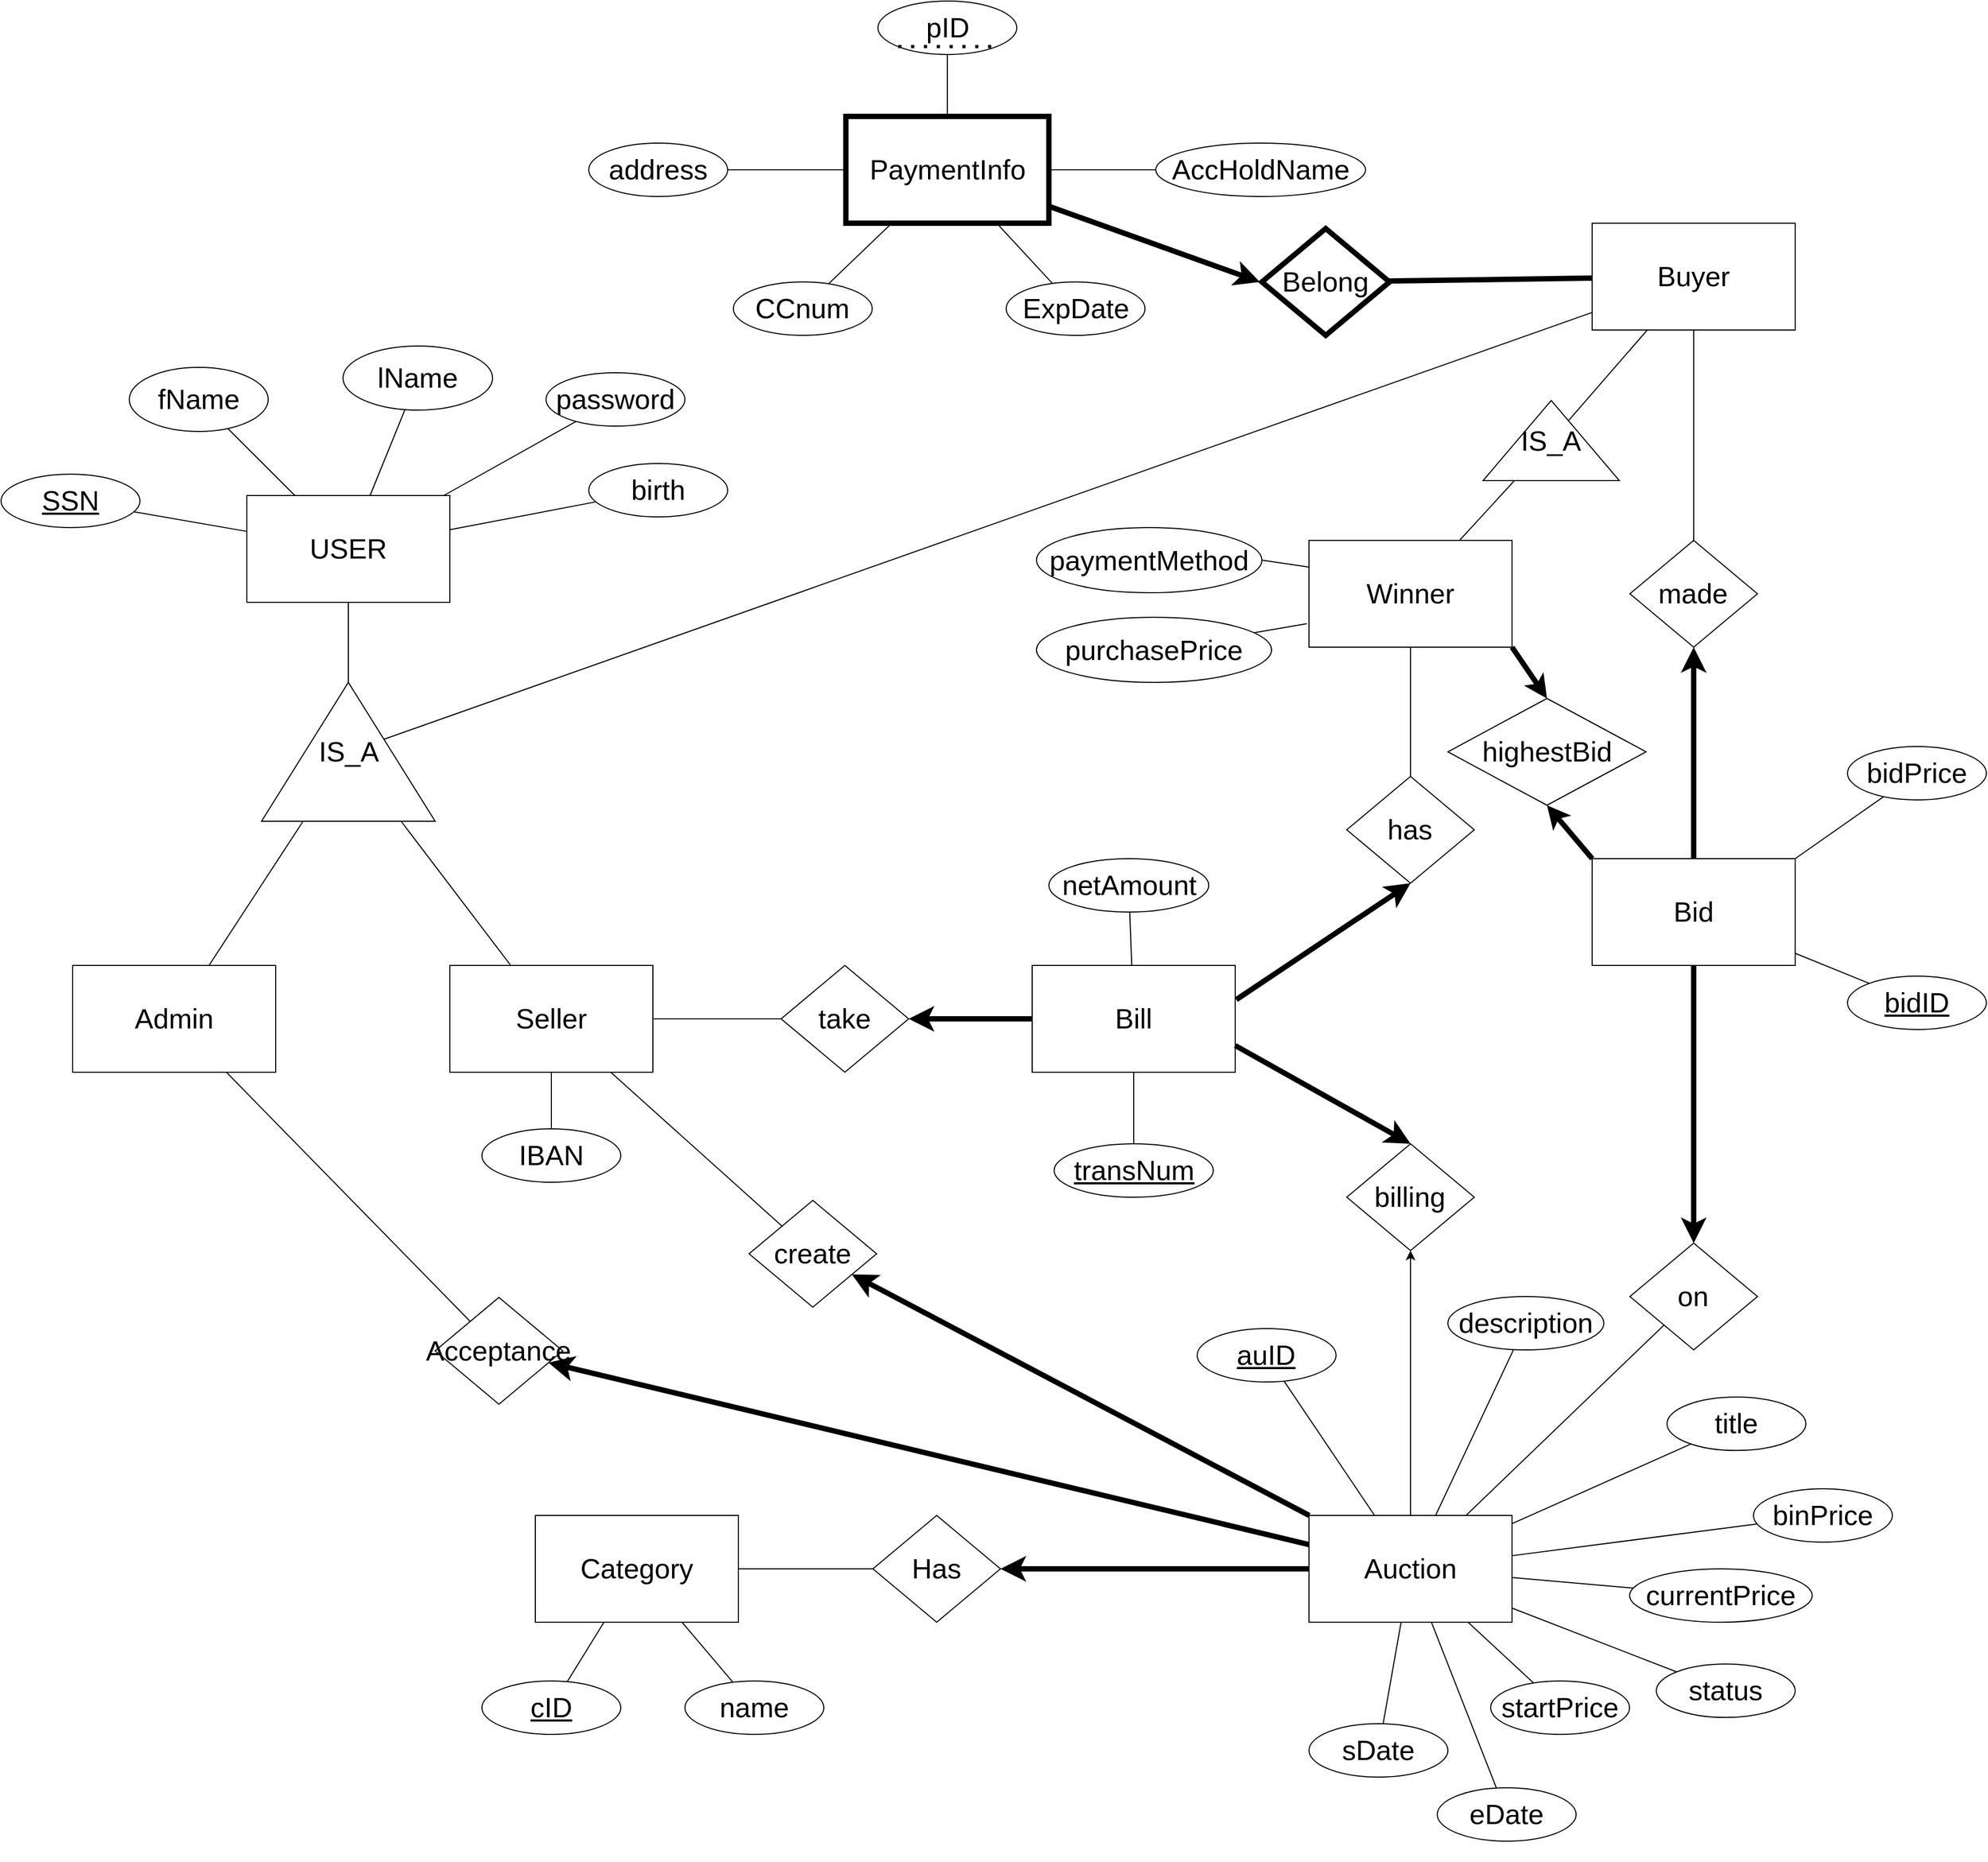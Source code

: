 <mxfile version="20.5.2" type="device"><diagram name="Page-1" id="zYkMmqqUnee45Y77GJa5"><mxGraphModel dx="2723" dy="2410" grid="1" gridSize="11" guides="1" tooltips="1" connect="1" arrows="1" fold="1" page="1" pageScale="1" pageWidth="850" pageHeight="1100" math="0" shadow="0" extFonts="Permanent Marker^https://fonts.googleapis.com/css?family=Permanent+Marker"><root><mxCell id="0"/><mxCell id="1" parent="0"/><mxCell id="zJLrb6tAUWnIuLJOkTnu-12" value="" style="endArrow=none;html=1;rounded=0;fontFamily=Helvetica;fontSize=26;fontColor=none;entryX=0.5;entryY=0;entryDx=0;entryDy=0;exitX=0.5;exitY=0;exitDx=0;exitDy=0;" parent="1" source="zJLrb6tAUWnIuLJOkTnu-10" target="xNiUbjphWlkKl5qalTkq-24" edge="1"><mxGeometry width="50" height="50" relative="1" as="geometry"><mxPoint x="990" y="-308" as="sourcePoint"/><mxPoint x="1211.62" y="-194" as="targetPoint"/></mxGeometry></mxCell><mxCell id="az3btqmrhe8JqJ0j_MQM-1" value="&lt;font style=&quot;font-size: 26px;&quot;&gt;USER&lt;/font&gt;" style="whiteSpace=wrap;html=1;align=center;" parent="1" vertex="1"><mxGeometry x="350" y="100" width="190" height="100" as="geometry"/></mxCell><mxCell id="az3btqmrhe8JqJ0j_MQM-3" value="IS_A" style="triangle;whiteSpace=wrap;html=1;fontFamily=Helvetica;fontSize=26;fontColor=none;strokeColor=default;fillColor=default;rotation=0;rounded=0;sketch=0;shadow=0;noLabel=0;labelPadding=9;direction=north;portConstraint=east;overflow=visible;portConstraintRotation=0;snapToPoint=0;dropTarget=0;recursiveResize=1;metaEdit=0;backgroundOutline=1;fixDash=0;" parent="1" vertex="1"><mxGeometry x="363.75" y="275" width="162.5" height="130" as="geometry"/></mxCell><mxCell id="xNiUbjphWlkKl5qalTkq-1" value="SSN" style="ellipse;whiteSpace=wrap;html=1;align=center;fontStyle=4;fontFamily=Helvetica;fontSize=26;fontColor=none;strokeColor=default;fillColor=default;" parent="1" vertex="1"><mxGeometry x="120" y="80" width="130" height="50" as="geometry"/></mxCell><mxCell id="xNiUbjphWlkKl5qalTkq-2" value="password" style="ellipse;whiteSpace=wrap;html=1;align=center;fontFamily=Helvetica;fontSize=26;fontColor=none;strokeColor=default;fillColor=default;" parent="1" vertex="1"><mxGeometry x="630" y="-15" width="130" height="50" as="geometry"/></mxCell><mxCell id="xNiUbjphWlkKl5qalTkq-3" value="lName" style="ellipse;whiteSpace=wrap;html=1;align=center;fontFamily=Helvetica;fontSize=26;fontColor=none;strokeColor=default;fillColor=default;" parent="1" vertex="1"><mxGeometry x="440" y="-40" width="140" height="60" as="geometry"/></mxCell><mxCell id="xNiUbjphWlkKl5qalTkq-4" value="fName" style="ellipse;whiteSpace=wrap;html=1;align=center;fontFamily=Helvetica;fontSize=26;fontColor=none;strokeColor=default;fillColor=default;" parent="1" vertex="1"><mxGeometry x="240" y="-20" width="130" height="60" as="geometry"/></mxCell><mxCell id="xNiUbjphWlkKl5qalTkq-5" value="" style="endArrow=none;html=1;rounded=0;fontFamily=Helvetica;fontSize=26;fontColor=none;" parent="1" source="az3btqmrhe8JqJ0j_MQM-1" target="xNiUbjphWlkKl5qalTkq-3" edge="1"><mxGeometry width="50" height="50" relative="1" as="geometry"><mxPoint x="340" y="260" as="sourcePoint"/><mxPoint x="390" y="210" as="targetPoint"/></mxGeometry></mxCell><mxCell id="xNiUbjphWlkKl5qalTkq-7" value="" style="endArrow=none;html=1;rounded=0;fontFamily=Helvetica;fontSize=26;fontColor=none;" parent="1" source="az3btqmrhe8JqJ0j_MQM-1" target="xNiUbjphWlkKl5qalTkq-4" edge="1"><mxGeometry width="50" height="50" relative="1" as="geometry"><mxPoint x="340" y="260" as="sourcePoint"/><mxPoint x="390" y="210" as="targetPoint"/></mxGeometry></mxCell><mxCell id="xNiUbjphWlkKl5qalTkq-8" value="" style="endArrow=none;html=1;rounded=0;fontFamily=Helvetica;fontSize=26;fontColor=none;" parent="1" source="xNiUbjphWlkKl5qalTkq-1" target="az3btqmrhe8JqJ0j_MQM-1" edge="1"><mxGeometry width="50" height="50" relative="1" as="geometry"><mxPoint x="340" y="260" as="sourcePoint"/><mxPoint x="390" y="210" as="targetPoint"/></mxGeometry></mxCell><mxCell id="xNiUbjphWlkKl5qalTkq-9" value="" style="endArrow=none;html=1;rounded=0;fontFamily=Helvetica;fontSize=26;fontColor=none;" parent="1" source="xNiUbjphWlkKl5qalTkq-2" target="az3btqmrhe8JqJ0j_MQM-1" edge="1"><mxGeometry width="50" height="50" relative="1" as="geometry"><mxPoint x="286.168" y="93.81" as="sourcePoint"/><mxPoint x="360" y="122.927" as="targetPoint"/></mxGeometry></mxCell><mxCell id="xNiUbjphWlkKl5qalTkq-11" value="birth" style="ellipse;whiteSpace=wrap;html=1;align=center;fontFamily=Helvetica;fontSize=26;fontColor=none;strokeColor=default;fillColor=default;" parent="1" vertex="1"><mxGeometry x="670" y="70" width="130" height="50" as="geometry"/></mxCell><mxCell id="xNiUbjphWlkKl5qalTkq-12" value="" style="endArrow=none;html=1;rounded=0;fontFamily=Helvetica;fontSize=26;fontColor=none;" parent="1" source="xNiUbjphWlkKl5qalTkq-11" target="az3btqmrhe8JqJ0j_MQM-1" edge="1"><mxGeometry width="50" height="50" relative="1" as="geometry"><mxPoint x="642.647" y="73.964" as="sourcePoint"/><mxPoint x="550" y="116.63" as="targetPoint"/></mxGeometry></mxCell><mxCell id="xNiUbjphWlkKl5qalTkq-13" value="" style="endArrow=none;html=1;rounded=0;fontFamily=Helvetica;fontSize=26;fontColor=none;" parent="1" source="az3btqmrhe8JqJ0j_MQM-3" target="az3btqmrhe8JqJ0j_MQM-1" edge="1"><mxGeometry width="50" height="50" relative="1" as="geometry"><mxPoint x="254.41" y="125.143" as="sourcePoint"/><mxPoint x="360" y="143.558" as="targetPoint"/></mxGeometry></mxCell><mxCell id="xNiUbjphWlkKl5qalTkq-15" value="&lt;font style=&quot;font-size: 26px;&quot;&gt;Admin&lt;/font&gt;" style="whiteSpace=wrap;html=1;align=center;" parent="1" vertex="1"><mxGeometry x="187" y="540" width="190" height="100" as="geometry"/></mxCell><mxCell id="xNiUbjphWlkKl5qalTkq-16" value="&lt;font style=&quot;font-size: 26px;&quot;&gt;Buyer&lt;/font&gt;" style="whiteSpace=wrap;html=1;align=center;" parent="1" vertex="1"><mxGeometry x="1609.07" y="-155" width="190" height="100" as="geometry"/></mxCell><mxCell id="xNiUbjphWlkKl5qalTkq-17" value="&lt;font style=&quot;font-size: 26px;&quot;&gt;Seller&lt;/font&gt;" style="whiteSpace=wrap;html=1;align=center;" parent="1" vertex="1"><mxGeometry x="540" y="540" width="190" height="100" as="geometry"/></mxCell><mxCell id="xNiUbjphWlkKl5qalTkq-18" value="" style="endArrow=none;html=1;rounded=0;fontFamily=Helvetica;fontSize=26;fontColor=none;" parent="1" source="xNiUbjphWlkKl5qalTkq-15" target="az3btqmrhe8JqJ0j_MQM-3" edge="1"><mxGeometry width="50" height="50" relative="1" as="geometry"><mxPoint x="210" y="380" as="sourcePoint"/><mxPoint x="210" y="280" as="targetPoint"/></mxGeometry></mxCell><mxCell id="xNiUbjphWlkKl5qalTkq-20" value="" style="endArrow=none;html=1;rounded=0;fontFamily=Helvetica;fontSize=26;fontColor=none;" parent="1" source="xNiUbjphWlkKl5qalTkq-17" target="az3btqmrhe8JqJ0j_MQM-3" edge="1"><mxGeometry width="50" height="50" relative="1" as="geometry"><mxPoint x="455" y="490" as="sourcePoint"/><mxPoint x="455" y="420" as="targetPoint"/></mxGeometry></mxCell><mxCell id="xNiUbjphWlkKl5qalTkq-21" value="IBAN" style="ellipse;whiteSpace=wrap;html=1;align=center;fontFamily=Helvetica;fontSize=26;fontColor=none;strokeColor=default;fillColor=default;" parent="1" vertex="1"><mxGeometry x="570" y="693" width="130" height="50" as="geometry"/></mxCell><mxCell id="xNiUbjphWlkKl5qalTkq-22" value="" style="endArrow=none;html=1;rounded=0;fontFamily=Helvetica;fontSize=26;fontColor=none;" parent="1" source="xNiUbjphWlkKl5qalTkq-21" target="xNiUbjphWlkKl5qalTkq-17" edge="1"><mxGeometry width="50" height="50" relative="1" as="geometry"><mxPoint x="645.119" y="174.724" as="sourcePoint"/><mxPoint x="470" y="204.167" as="targetPoint"/></mxGeometry></mxCell><mxCell id="xNiUbjphWlkKl5qalTkq-24" value="&lt;span style=&quot;font-size: 26px;&quot;&gt;PaymentInfo&lt;/span&gt;" style="whiteSpace=wrap;html=1;align=center;strokeWidth=5;" parent="1" vertex="1"><mxGeometry x="910.62" y="-255" width="190" height="100" as="geometry"/></mxCell><mxCell id="xNiUbjphWlkKl5qalTkq-25" value="" style="endArrow=classic;html=1;rounded=0;fontFamily=Helvetica;fontSize=26;fontColor=none;endSize=8;startSize=12;strokeWidth=5;" parent="1" source="xNiUbjphWlkKl5qalTkq-24" edge="1"><mxGeometry width="50" height="50" relative="1" as="geometry"><mxPoint x="220.62" y="370" as="sourcePoint"/><mxPoint x="1298" y="-100" as="targetPoint"/></mxGeometry></mxCell><mxCell id="mWmhkcKuXG6pJl9jTaer-1" value="Belong" style="rhombus;whiteSpace=wrap;html=1;fontFamily=Helvetica;fontSize=26;fontColor=none;strokeColor=default;fillColor=default;strokeWidth=5;" parent="1" vertex="1"><mxGeometry x="1300" y="-150" width="119.38" height="100" as="geometry"/></mxCell><mxCell id="mWmhkcKuXG6pJl9jTaer-5" value="" style="endArrow=none;html=1;rounded=0;fontFamily=Helvetica;fontSize=26;fontColor=none;strokeWidth=5;" parent="1" source="xNiUbjphWlkKl5qalTkq-16" target="mWmhkcKuXG6pJl9jTaer-1" edge="1"><mxGeometry width="50" height="50" relative="1" as="geometry"><mxPoint x="652.027" y="490" as="sourcePoint"/><mxPoint x="526.053" y="403.684" as="targetPoint"/></mxGeometry></mxCell><mxCell id="5h4mimRYN5WXDZI8Beh3-1" value="ExpDate" style="ellipse;whiteSpace=wrap;html=1;align=center;fontFamily=Helvetica;fontSize=26;fontColor=none;strokeColor=default;fillColor=default;" parent="1" vertex="1"><mxGeometry x="1060.62" y="-100" width="130" height="50" as="geometry"/></mxCell><mxCell id="5h4mimRYN5WXDZI8Beh3-2" value="AccHoldName" style="ellipse;whiteSpace=wrap;html=1;align=center;fontFamily=Helvetica;fontSize=26;fontColor=none;strokeColor=default;fillColor=default;" parent="1" vertex="1"><mxGeometry x="1200.62" y="-230" width="196.38" height="50" as="geometry"/></mxCell><mxCell id="5h4mimRYN5WXDZI8Beh3-3" value="CCnum" style="ellipse;whiteSpace=wrap;html=1;align=center;fontFamily=Helvetica;fontSize=26;fontColor=none;strokeColor=default;fillColor=default;" parent="1" vertex="1"><mxGeometry x="805.31" y="-100" width="130" height="50" as="geometry"/></mxCell><mxCell id="5h4mimRYN5WXDZI8Beh3-4" value="address" style="ellipse;whiteSpace=wrap;html=1;align=center;fontFamily=Helvetica;fontSize=26;fontColor=none;strokeColor=default;fillColor=default;" parent="1" vertex="1"><mxGeometry x="670" y="-230" width="130" height="50" as="geometry"/></mxCell><mxCell id="5h4mimRYN5WXDZI8Beh3-5" value="" style="endArrow=none;html=1;rounded=0;fontFamily=Helvetica;fontSize=26;fontColor=none;" parent="1" source="xNiUbjphWlkKl5qalTkq-24" target="5h4mimRYN5WXDZI8Beh3-3" edge="1"><mxGeometry width="50" height="50" relative="1" as="geometry"><mxPoint x="1132.647" y="-680" as="sourcePoint"/><mxPoint x="1006.673" y="-766.316" as="targetPoint"/></mxGeometry></mxCell><mxCell id="5h4mimRYN5WXDZI8Beh3-6" value="" style="endArrow=none;html=1;rounded=0;fontFamily=Helvetica;fontSize=26;fontColor=none;" parent="1" source="xNiUbjphWlkKl5qalTkq-24" target="5h4mimRYN5WXDZI8Beh3-4" edge="1"><mxGeometry width="50" height="50" relative="1" as="geometry"><mxPoint x="896.698" y="-437.397" as="sourcePoint"/><mxPoint x="832.239" y="-466.208" as="targetPoint"/></mxGeometry></mxCell><mxCell id="5h4mimRYN5WXDZI8Beh3-7" value="" style="endArrow=none;html=1;rounded=0;fontFamily=Helvetica;fontSize=26;fontColor=none;" parent="1" source="xNiUbjphWlkKl5qalTkq-24" target="5h4mimRYN5WXDZI8Beh3-1" edge="1"><mxGeometry width="50" height="50" relative="1" as="geometry"><mxPoint x="889.844" y="-408.345" as="sourcePoint"/><mxPoint x="850.581" y="-398.348" as="targetPoint"/></mxGeometry></mxCell><mxCell id="5h4mimRYN5WXDZI8Beh3-8" value="" style="endArrow=none;html=1;rounded=0;fontFamily=Helvetica;fontSize=26;fontColor=none;" parent="1" source="xNiUbjphWlkKl5qalTkq-24" target="5h4mimRYN5WXDZI8Beh3-2" edge="1"><mxGeometry width="50" height="50" relative="1" as="geometry"><mxPoint x="972.584" y="-439.037" as="sourcePoint"/><mxPoint x="1042.578" y="-475.085" as="targetPoint"/></mxGeometry></mxCell><mxCell id="5h4mimRYN5WXDZI8Beh3-9" value="&lt;span style=&quot;font-size: 26px;&quot;&gt;Auction&lt;/span&gt;" style="whiteSpace=wrap;html=1;align=center;strokeWidth=1;" parent="1" vertex="1"><mxGeometry x="1344.06" y="1055" width="190" height="100" as="geometry"/></mxCell><mxCell id="5h4mimRYN5WXDZI8Beh3-12" value="create" style="rhombus;whiteSpace=wrap;html=1;fontFamily=Helvetica;fontSize=26;fontColor=none;strokeColor=default;fillColor=default;strokeWidth=1;" parent="1" vertex="1"><mxGeometry x="820" y="760" width="119.38" height="100" as="geometry"/></mxCell><mxCell id="5h4mimRYN5WXDZI8Beh3-13" value="" style="endArrow=none;html=1;rounded=0;fontFamily=Helvetica;fontSize=26;fontColor=none;" parent="1" source="xNiUbjphWlkKl5qalTkq-17" target="5h4mimRYN5WXDZI8Beh3-12" edge="1"><mxGeometry width="50" height="50" relative="1" as="geometry"><mxPoint x="654" y="700" as="sourcePoint"/><mxPoint x="654" y="810" as="targetPoint"/></mxGeometry></mxCell><mxCell id="5h4mimRYN5WXDZI8Beh3-14" value="" style="endArrow=classic;html=1;rounded=0;fontFamily=Helvetica;fontSize=26;fontColor=none;endSize=8;startSize=12;strokeWidth=5;" parent="1" source="5h4mimRYN5WXDZI8Beh3-9" target="5h4mimRYN5WXDZI8Beh3-12" edge="1"><mxGeometry width="50" height="50" relative="1" as="geometry"><mxPoint x="624.38" y="1120" as="sourcePoint"/><mxPoint x="1098.463" y="905.379" as="targetPoint"/></mxGeometry></mxCell><mxCell id="5h4mimRYN5WXDZI8Beh3-16" value="Acceptance" style="rhombus;whiteSpace=wrap;html=1;fontFamily=Helvetica;fontSize=26;fontColor=none;strokeColor=#000000;fillColor=default;strokeWidth=1;" parent="1" vertex="1"><mxGeometry x="526.25" y="850.83" width="119.38" height="100" as="geometry"/></mxCell><mxCell id="5h4mimRYN5WXDZI8Beh3-20" value="sDate" style="ellipse;whiteSpace=wrap;html=1;align=center;fontFamily=Helvetica;fontSize=26;fontColor=none;strokeColor=default;fillColor=default;" parent="1" vertex="1"><mxGeometry x="1344.06" y="1250" width="130" height="50" as="geometry"/></mxCell><mxCell id="5h4mimRYN5WXDZI8Beh3-21" value="eDate" style="ellipse;whiteSpace=wrap;html=1;align=center;fontFamily=Helvetica;fontSize=26;fontColor=none;strokeColor=default;fillColor=default;" parent="1" vertex="1"><mxGeometry x="1464.06" y="1310" width="130" height="50" as="geometry"/></mxCell><mxCell id="5h4mimRYN5WXDZI8Beh3-22" value="title" style="ellipse;whiteSpace=wrap;html=1;align=center;fontFamily=Helvetica;fontSize=26;fontColor=none;strokeColor=default;fillColor=default;" parent="1" vertex="1"><mxGeometry x="1679.07" y="944.17" width="130" height="50" as="geometry"/></mxCell><mxCell id="5h4mimRYN5WXDZI8Beh3-23" value="description" style="ellipse;whiteSpace=wrap;html=1;align=center;fontFamily=Helvetica;fontSize=26;fontColor=none;strokeColor=default;fillColor=default;" parent="1" vertex="1"><mxGeometry x="1474" y="850" width="146" height="50" as="geometry"/></mxCell><mxCell id="5h4mimRYN5WXDZI8Beh3-24" value="status" style="ellipse;whiteSpace=wrap;html=1;align=center;fontFamily=Helvetica;fontSize=26;fontColor=none;strokeColor=default;fillColor=default;" parent="1" vertex="1"><mxGeometry x="1669.07" y="1194.17" width="130" height="50" as="geometry"/></mxCell><mxCell id="5h4mimRYN5WXDZI8Beh3-26" value="currentPrice" style="ellipse;whiteSpace=wrap;html=1;align=center;fontFamily=Helvetica;fontSize=26;fontColor=none;strokeColor=default;fillColor=default;" parent="1" vertex="1"><mxGeometry x="1644.06" y="1105" width="170.94" height="50" as="geometry"/></mxCell><mxCell id="5h4mimRYN5WXDZI8Beh3-27" value="startPrice" style="ellipse;whiteSpace=wrap;html=1;align=center;fontFamily=Helvetica;fontSize=26;fontColor=none;strokeColor=default;fillColor=default;" parent="1" vertex="1"><mxGeometry x="1514.06" y="1210" width="130" height="50" as="geometry"/></mxCell><mxCell id="5h4mimRYN5WXDZI8Beh3-28" value="" style="endArrow=none;html=1;rounded=0;fontFamily=Helvetica;fontSize=26;fontColor=none;" parent="1" source="5h4mimRYN5WXDZI8Beh3-22" target="5h4mimRYN5WXDZI8Beh3-9" edge="1"><mxGeometry width="50" height="50" relative="1" as="geometry"><mxPoint x="1103.494" y="834.169" as="sourcePoint"/><mxPoint x="988.45" y="891.95" as="targetPoint"/></mxGeometry></mxCell><mxCell id="5h4mimRYN5WXDZI8Beh3-29" value="" style="endArrow=none;html=1;rounded=0;fontFamily=Helvetica;fontSize=26;fontColor=none;" parent="1" source="gqX64sGQECEQI9lI9zeC-5" target="5h4mimRYN5WXDZI8Beh3-9" edge="1"><mxGeometry width="50" height="50" relative="1" as="geometry"><mxPoint x="1780.562" y="1074.496" as="sourcePoint"/><mxPoint x="1277.243" y="1234.17" as="targetPoint"/></mxGeometry></mxCell><mxCell id="5h4mimRYN5WXDZI8Beh3-30" value="" style="endArrow=none;html=1;rounded=0;fontFamily=Helvetica;fontSize=26;fontColor=none;" parent="1" source="5h4mimRYN5WXDZI8Beh3-23" target="5h4mimRYN5WXDZI8Beh3-9" edge="1"><mxGeometry width="50" height="50" relative="1" as="geometry"><mxPoint x="1704.06" y="980" as="sourcePoint"/><mxPoint x="1510.598" y="1090" as="targetPoint"/></mxGeometry></mxCell><mxCell id="5h4mimRYN5WXDZI8Beh3-31" value="" style="endArrow=none;html=1;rounded=0;fontFamily=Helvetica;fontSize=26;fontColor=none;" parent="1" source="5h4mimRYN5WXDZI8Beh3-24" target="5h4mimRYN5WXDZI8Beh3-9" edge="1"><mxGeometry width="50" height="50" relative="1" as="geometry"><mxPoint x="1709.07" y="1204.17" as="sourcePoint"/><mxPoint x="1544.06" y="1106.071" as="targetPoint"/></mxGeometry></mxCell><mxCell id="5h4mimRYN5WXDZI8Beh3-32" value="" style="endArrow=none;html=1;rounded=0;fontFamily=Helvetica;fontSize=26;fontColor=none;" parent="1" source="5h4mimRYN5WXDZI8Beh3-20" target="5h4mimRYN5WXDZI8Beh3-9" edge="1"><mxGeometry width="50" height="50" relative="1" as="geometry"><mxPoint x="1595.116" y="1150.513" as="sourcePoint"/><mxPoint x="1544.06" y="1146.786" as="targetPoint"/></mxGeometry></mxCell><mxCell id="5h4mimRYN5WXDZI8Beh3-33" value="" style="endArrow=none;html=1;rounded=0;fontFamily=Helvetica;fontSize=26;fontColor=none;" parent="1" source="5h4mimRYN5WXDZI8Beh3-21" target="5h4mimRYN5WXDZI8Beh3-9" edge="1"><mxGeometry width="50" height="50" relative="1" as="geometry"><mxPoint x="1423.834" y="1260.068" as="sourcePoint"/><mxPoint x="1438.715" y="1190" as="targetPoint"/></mxGeometry></mxCell><mxCell id="5h4mimRYN5WXDZI8Beh3-34" value="" style="endArrow=none;html=1;rounded=0;fontFamily=Helvetica;fontSize=26;fontColor=none;" parent="1" source="5h4mimRYN5WXDZI8Beh3-27" target="5h4mimRYN5WXDZI8Beh3-9" edge="1"><mxGeometry width="50" height="50" relative="1" as="geometry"><mxPoint x="1433.834" y="1270.068" as="sourcePoint"/><mxPoint x="1448.715" y="1200" as="targetPoint"/></mxGeometry></mxCell><mxCell id="5h4mimRYN5WXDZI8Beh3-35" value="" style="endArrow=none;html=1;rounded=0;fontFamily=Helvetica;fontSize=26;fontColor=none;" parent="1" source="5h4mimRYN5WXDZI8Beh3-26" target="5h4mimRYN5WXDZI8Beh3-9" edge="1"><mxGeometry width="50" height="50" relative="1" as="geometry"><mxPoint x="1809.06" y="1160" as="sourcePoint"/><mxPoint x="1458.715" y="1210" as="targetPoint"/></mxGeometry></mxCell><mxCell id="RIhg_sDH3JEjPy7FWX3j-1" value="&lt;u&gt;auID&lt;/u&gt;" style="ellipse;whiteSpace=wrap;html=1;align=center;fontFamily=Helvetica;fontSize=26;fontColor=none;strokeColor=default;fillColor=default;" parent="1" vertex="1"><mxGeometry x="1239.38" y="880" width="130" height="50" as="geometry"/></mxCell><mxCell id="RIhg_sDH3JEjPy7FWX3j-2" value="" style="endArrow=none;html=1;rounded=0;fontFamily=Helvetica;fontSize=26;fontColor=none;" parent="1" source="RIhg_sDH3JEjPy7FWX3j-1" target="5h4mimRYN5WXDZI8Beh3-9" edge="1"><mxGeometry width="50" height="50" relative="1" as="geometry"><mxPoint x="1385.891" y="929.835" as="sourcePoint"/><mxPoint x="1462.853" y="1090" as="targetPoint"/></mxGeometry></mxCell><mxCell id="RIhg_sDH3JEjPy7FWX3j-7" style="edgeStyle=orthogonalEdgeStyle;rounded=0;orthogonalLoop=1;jettySize=auto;html=1;exitX=0.5;exitY=1;exitDx=0;exitDy=0;" parent="1" edge="1"><mxGeometry relative="1" as="geometry"><mxPoint x="450.31" y="1370" as="sourcePoint"/><mxPoint x="450.31" y="1370" as="targetPoint"/></mxGeometry></mxCell><mxCell id="vRj-wNHsawZJ-feCpN_r-1" value="&lt;span style=&quot;font-size: 26px;&quot;&gt;Category&lt;/span&gt;" style="whiteSpace=wrap;html=1;align=center;strokeWidth=1;strokeColor=#000000;" parent="1" vertex="1"><mxGeometry x="620" y="1055" width="190" height="100" as="geometry"/></mxCell><mxCell id="vRj-wNHsawZJ-feCpN_r-2" value="Has" style="rhombus;whiteSpace=wrap;html=1;fontFamily=Helvetica;fontSize=26;fontColor=none;strokeColor=#000000;fillColor=default;" parent="1" vertex="1"><mxGeometry x="935.93" y="1055" width="119.38" height="100" as="geometry"/></mxCell><mxCell id="vRj-wNHsawZJ-feCpN_r-3" value="" style="endArrow=classic;html=1;rounded=0;fontFamily=Helvetica;fontSize=26;fontColor=none;endSize=8;startSize=12;strokeWidth=5;strokeColor=#000000;" parent="1" source="5h4mimRYN5WXDZI8Beh3-9" target="vRj-wNHsawZJ-feCpN_r-2" edge="1"><mxGeometry width="50" height="50" relative="1" as="geometry"><mxPoint x="1169.38" y="1055" as="sourcePoint"/><mxPoint x="988.295" y="1055" as="targetPoint"/></mxGeometry></mxCell><mxCell id="vRj-wNHsawZJ-feCpN_r-5" value="&lt;span&gt;name&lt;/span&gt;" style="ellipse;whiteSpace=wrap;html=1;align=center;fontFamily=Helvetica;fontSize=26;fontColor=none;strokeColor=#000000;fillColor=default;fontStyle=0" parent="1" vertex="1"><mxGeometry x="760.0" y="1210" width="130" height="50" as="geometry"/></mxCell><mxCell id="vRj-wNHsawZJ-feCpN_r-7" value="" style="endArrow=none;html=1;rounded=0;fontFamily=Helvetica;fontSize=26;fontColor=none;strokeColor=#000000;" parent="1" source="vRj-wNHsawZJ-feCpN_r-1" target="vRj-wNHsawZJ-feCpN_r-5" edge="1"><mxGeometry width="50" height="50" relative="1" as="geometry"><mxPoint x="1198.14" y="1464.776" as="sourcePoint"/><mxPoint x="907.947" y="1072.305" as="targetPoint"/></mxGeometry></mxCell><mxCell id="NGc2urCGqKhMHOnc2p1b-2" value="" style="endArrow=classic;html=1;rounded=0;fontFamily=Helvetica;fontSize=26;fontColor=none;endSize=8;startSize=12;strokeWidth=5;" parent="1" source="5h4mimRYN5WXDZI8Beh3-9" target="5h4mimRYN5WXDZI8Beh3-16" edge="1"><mxGeometry width="50" height="50" relative="1" as="geometry"><mxPoint x="1354.99" y="880.997" as="sourcePoint"/><mxPoint x="610" y="1170" as="targetPoint"/></mxGeometry></mxCell><mxCell id="NGc2urCGqKhMHOnc2p1b-3" value="" style="endArrow=none;html=1;rounded=0;fontFamily=Helvetica;fontSize=26;fontColor=none;" parent="1" source="xNiUbjphWlkKl5qalTkq-15" target="5h4mimRYN5WXDZI8Beh3-16" edge="1"><mxGeometry width="50" height="50" relative="1" as="geometry"><mxPoint x="780.611" y="590" as="sourcePoint"/><mxPoint x="940.901" y="734.116" as="targetPoint"/></mxGeometry></mxCell><mxCell id="lV3BDuUqOJUgh9v4F-h4-4" value="&lt;u&gt;transNum&lt;/u&gt;" style="ellipse;whiteSpace=wrap;html=1;align=center;fontFamily=Helvetica;fontSize=26;fontColor=none;strokeColor=default;fillColor=default;" parent="1" vertex="1"><mxGeometry x="1105.5" y="707" width="149" height="50" as="geometry"/></mxCell><mxCell id="lV3BDuUqOJUgh9v4F-h4-5" value="" style="endArrow=none;html=1;rounded=0;fontFamily=Helvetica;fontSize=26;fontColor=none;" parent="1" source="lV3BDuUqOJUgh9v4F-h4-4" target="Sb8_dnH5ErLJ1qLcgfWp-4" edge="1"><mxGeometry width="50" height="50" relative="1" as="geometry"><mxPoint x="2133.739" y="699.463" as="sourcePoint"/><mxPoint x="1109.38" y="489.904" as="targetPoint"/></mxGeometry></mxCell><mxCell id="Sb8_dnH5ErLJ1qLcgfWp-2" value="" style="endArrow=none;html=1;rounded=0;fontFamily=Helvetica;fontSize=26;fontColor=none;strokeColor=#000000;" parent="1" source="vRj-wNHsawZJ-feCpN_r-1" target="vRj-wNHsawZJ-feCpN_r-2" edge="1"><mxGeometry width="50" height="50" relative="1" as="geometry"><mxPoint x="1424.148" y="1055.881" as="sourcePoint"/><mxPoint x="1441.166" y="960.83" as="targetPoint"/></mxGeometry></mxCell><mxCell id="Sb8_dnH5ErLJ1qLcgfWp-4" value="&lt;font style=&quot;font-size: 26px;&quot;&gt;Bill&lt;br&gt;&lt;/font&gt;" style="whiteSpace=wrap;html=1;align=center;" parent="1" vertex="1"><mxGeometry x="1085" y="540" width="190" height="100" as="geometry"/></mxCell><mxCell id="Sb8_dnH5ErLJ1qLcgfWp-12" value="&lt;font style=&quot;font-size: 26px;&quot;&gt;Winner&lt;br&gt;&lt;/font&gt;" style="whiteSpace=wrap;html=1;align=center;" parent="1" vertex="1"><mxGeometry x="1344.06" y="142" width="190" height="100" as="geometry"/></mxCell><mxCell id="fKEngqkjtwOnied7HY81-1" value="netAmount" style="ellipse;whiteSpace=wrap;html=1;align=center;fontFamily=Helvetica;fontSize=26;fontColor=none;strokeColor=default;fillColor=default;" parent="1" vertex="1"><mxGeometry x="1100.62" y="440" width="149.62" height="50" as="geometry"/></mxCell><mxCell id="fKEngqkjtwOnied7HY81-2" value="" style="endArrow=none;html=1;rounded=0;fontFamily=Helvetica;fontSize=26;fontColor=none;" parent="1" source="fKEngqkjtwOnied7HY81-1" target="Sb8_dnH5ErLJ1qLcgfWp-4" edge="1"><mxGeometry width="50" height="50" relative="1" as="geometry"><mxPoint x="800.173" y="605.536" as="sourcePoint"/><mxPoint x="919.38" y="585.581" as="targetPoint"/></mxGeometry></mxCell><mxCell id="fKEngqkjtwOnied7HY81-6" value="" style="endArrow=classic;html=1;rounded=0;fontFamily=Helvetica;fontSize=26;fontColor=none;endSize=8;startSize=12;strokeWidth=5;" parent="1" source="Sb8_dnH5ErLJ1qLcgfWp-4" target="DFTlBCQwx6IRWW4ujYzk-26" edge="1"><mxGeometry width="50" height="50" relative="1" as="geometry"><mxPoint x="1424.068" y="-485" as="sourcePoint"/><mxPoint x="909.539" y="134.484" as="targetPoint"/></mxGeometry></mxCell><mxCell id="gqX64sGQECEQI9lI9zeC-2" value="IS_A" style="triangle;whiteSpace=wrap;html=1;fontFamily=Helvetica;fontSize=26;fontColor=none;strokeColor=default;fillColor=default;rotation=0;rounded=0;sketch=0;shadow=0;noLabel=0;labelPadding=9;direction=north;portConstraint=east;overflow=visible;portConstraintRotation=0;snapToPoint=0;dropTarget=0;recursiveResize=1;metaEdit=0;backgroundOutline=1;fixDash=0;" parent="1" vertex="1"><mxGeometry x="1507.0" y="11" width="127.49" height="75" as="geometry"/></mxCell><mxCell id="gqX64sGQECEQI9lI9zeC-3" value="" style="endArrow=none;html=1;rounded=0;fontFamily=Helvetica;fontSize=26;fontColor=none;" parent="1" source="gqX64sGQECEQI9lI9zeC-2" target="xNiUbjphWlkKl5qalTkq-16" edge="1"><mxGeometry width="50" height="50" relative="1" as="geometry"><mxPoint x="455" y="290" as="sourcePoint"/><mxPoint x="455" y="210" as="targetPoint"/></mxGeometry></mxCell><mxCell id="gqX64sGQECEQI9lI9zeC-4" value="" style="endArrow=none;html=1;rounded=0;fontFamily=Helvetica;fontSize=26;fontColor=none;" parent="1" source="gqX64sGQECEQI9lI9zeC-2" target="Sb8_dnH5ErLJ1qLcgfWp-12" edge="1"><mxGeometry width="50" height="50" relative="1" as="geometry"><mxPoint x="1590" y="160" as="sourcePoint"/><mxPoint x="1500" y="170" as="targetPoint"/></mxGeometry></mxCell><mxCell id="qlEw1XP4OplhqmCnC9cM-2" value="&lt;span style=&quot;font-size: 26px;&quot;&gt;Bid&lt;/span&gt;" style="whiteSpace=wrap;html=1;align=center;" parent="1" vertex="1"><mxGeometry x="1609.07" y="440.0" width="190" height="100" as="geometry"/></mxCell><mxCell id="qlEw1XP4OplhqmCnC9cM-6" value="&lt;span&gt;bidPrice&lt;/span&gt;" style="ellipse;whiteSpace=wrap;html=1;align=center;fontFamily=Helvetica;fontSize=26;fontColor=none;strokeColor=default;fillColor=default;fontStyle=0" parent="1" vertex="1"><mxGeometry x="1848" y="335.0" width="130" height="50" as="geometry"/></mxCell><mxCell id="gqX64sGQECEQI9lI9zeC-5" value="binPrice" style="ellipse;whiteSpace=wrap;html=1;align=center;fontFamily=Helvetica;fontSize=26;fontColor=none;strokeColor=default;fillColor=default;" parent="1" vertex="1"><mxGeometry x="1760" y="1030" width="130" height="50" as="geometry"/></mxCell><mxCell id="DFTlBCQwx6IRWW4ujYzk-1" value="" style="endArrow=none;html=1;rounded=0;" parent="1" source="DFTlBCQwx6IRWW4ujYzk-2" target="vRj-wNHsawZJ-feCpN_r-1" edge="1"><mxGeometry width="50" height="50" relative="1" as="geometry"><mxPoint x="970" y="1560" as="sourcePoint"/><mxPoint x="1330" y="850" as="targetPoint"/></mxGeometry></mxCell><mxCell id="DFTlBCQwx6IRWW4ujYzk-2" value="&lt;u&gt;cID&lt;/u&gt;" style="ellipse;whiteSpace=wrap;html=1;align=center;fontFamily=Helvetica;fontSize=26;fontColor=none;strokeColor=#000000;fillColor=default;fontStyle=0" parent="1" vertex="1"><mxGeometry x="570" y="1210" width="130" height="50" as="geometry"/></mxCell><mxCell id="DFTlBCQwx6IRWW4ujYzk-4" value="&lt;span style=&quot;color: rgba(0, 0, 0, 0); font-family: monospace; font-size: 0px; text-align: start; background-color: rgb(248, 249, 250);&quot;&gt;%3CmxGraphModel%3E%3Croot%3E%3CmxCell%20id%3D%220%22%2F%3E%3CmxCell%20id%3D%221%22%20parent%3D%220%22%2F%3E%3CmxCell%20id%3D%222%22%20value%3D%22%22%20style%3D%22endArrow%3Dnone%3Bhtml%3D1%3Brounded%3D0%3BfontFamily%3DHelvetica%3BfontSize%3D26%3BfontColor%3Dnone%3BexitX%3D0%3BexitY%3D1%3BexitDx%3D0%3BexitDy%3D0%3BentryX%3D0%3BentryY%3D0%3BentryDx%3D0%3BentryDy%3D0%3B%22%20edge%3D%221%22%20parent%3D%221%22%3E%3CmxGeometry%20width%3D%2250%22%20height%3D%2250%22%20relative%3D%221%22%20as%3D%22geometry%22%3E%3CmxPoint%20x%3D%221718.46%22%20y%3D%22337.453%22%20as%3D%22sourcePoint%22%2F%3E%3CmxPoint%20x%3D%221710%22%20y%3D%22430%22%20as%3D%22targetPoint%22%2F%3E%3CArray%20as%3D%22points%22%3E%3CmxPoint%20x%3D%221970%22%20y%3D%22390%22%2F%3E%3C%2FArray%3E%3C%2FmxGeometry%3E%3C%2FmxCell%3E%3C%2Froot%3E%3C%2FmxGraphModel%3E&lt;/span&gt;" style="endArrow=none;html=1;rounded=0;fontFamily=Helvetica;fontSize=26;fontColor=none;" parent="1" source="DFTlBCQwx6IRWW4ujYzk-12" target="xNiUbjphWlkKl5qalTkq-16" edge="1"><mxGeometry width="50" height="50" relative="1" as="geometry"><mxPoint x="1620" y="360" as="sourcePoint"/><mxPoint x="1802.5" y="440.0" as="targetPoint"/></mxGeometry></mxCell><mxCell id="DFTlBCQwx6IRWW4ujYzk-6" value="&lt;u&gt;bidID&lt;/u&gt;" style="ellipse;whiteSpace=wrap;html=1;align=center;fontFamily=Helvetica;fontSize=26;fontColor=none;strokeColor=#000000;fillColor=default;fontStyle=0" parent="1" vertex="1"><mxGeometry x="1848" y="550" width="130" height="50" as="geometry"/></mxCell><mxCell id="DFTlBCQwx6IRWW4ujYzk-9" value="&lt;span style=&quot;color: rgba(0, 0, 0, 0); font-family: monospace; font-size: 0px; text-align: start; background-color: rgb(248, 249, 250);&quot;&gt;%3CmxGraphModel%3E%3Croot%3E%3CmxCell%20id%3D%220%22%2F%3E%3CmxCell%20id%3D%221%22%20parent%3D%220%22%2F%3E%3CmxCell%20id%3D%222%22%20value%3D%22%22%20style%3D%22endArrow%3Dnone%3Bhtml%3D1%3Brounded%3D0%3BfontFamily%3DHelvetica%3BfontSize%3D26%3BfontColor%3Dnone%3BexitX%3D0%3BexitY%3D1%3BexitDx%3D0%3BexitDy%3D0%3BentryX%3D0%3BentryY%3D0%3BentryDx%3D0%3BentryDy%3D0%3B%22%20edge%3D%221%22%20parent%3D%221%22%3E%3CmxGeometry%20width%3D%2250%22%20height%3D%2250%22%20relative%3D%221%22%20as%3D%22geometry%22%3E%3CmxPoint%20x%3D%221718.46%22%20y%3D%22337.453%22%20as%3D%22sourcePoint%22%2F%3E%3CmxPoint%20x%3D%221710%22%20y%3D%22430%22%20as%3D%22targetPoint%22%2F%3E%3CArray%20as%3D%22points%22%3E%3CmxPoint%20x%3D%221970%22%20y%3D%22390%22%2F%3E%3C%2FArray%3E%3C%2FmxGeometry%3E%3C%2FmxCell%3E%3C%2Froot%3E%3C%2FmxGraphModel%3E&lt;/span&gt;" style="endArrow=none;html=1;rounded=0;fontFamily=Helvetica;fontSize=26;fontColor=none;entryX=1;entryY=0;entryDx=0;entryDy=0;" parent="1" source="qlEw1XP4OplhqmCnC9cM-6" target="qlEw1XP4OplhqmCnC9cM-2" edge="1"><mxGeometry width="50" height="50" relative="1" as="geometry"><mxPoint x="2240" y="410.0" as="sourcePoint"/><mxPoint x="2131.552" y="470.0" as="targetPoint"/></mxGeometry></mxCell><mxCell id="DFTlBCQwx6IRWW4ujYzk-10" value="&lt;span style=&quot;color: rgba(0, 0, 0, 0); font-family: monospace; font-size: 0px; text-align: start; background-color: rgb(248, 249, 250);&quot;&gt;%3CmxGraphModel%3E%3Croot%3E%3CmxCell%20id%3D%220%22%2F%3E%3CmxCell%20id%3D%221%22%20parent%3D%220%22%2F%3E%3CmxCell%20id%3D%222%22%20value%3D%22%22%20style%3D%22endArrow%3Dnone%3Bhtml%3D1%3Brounded%3D0%3BfontFamily%3DHelvetica%3BfontSize%3D26%3BfontColor%3Dnone%3BexitX%3D0%3BexitY%3D1%3BexitDx%3D0%3BexitDy%3D0%3BentryX%3D0%3BentryY%3D0%3BentryDx%3D0%3BentryDy%3D0%3B%22%20edge%3D%221%22%20parent%3D%221%22%3E%3CmxGeometry%20width%3D%2250%22%20height%3D%2250%22%20relative%3D%221%22%20as%3D%22geometry%22%3E%3CmxPoint%20x%3D%221718.46%22%20y%3D%22337.453%22%20as%3D%22sourcePoint%22%2F%3E%3CmxPoint%20x%3D%221710%22%20y%3D%22430%22%20as%3D%22targetPoint%22%2F%3E%3CArray%20as%3D%22points%22%3E%3CmxPoint%20x%3D%221970%22%20y%3D%22390%22%2F%3E%3C%2FArray%3E%3C%2FmxGeometry%3E%3C%2FmxCell%3E%3C%2Froot%3E%3C%2FmxGraphModel%3E&lt;/span&gt;" style="endArrow=none;html=1;rounded=0;fontFamily=Helvetica;fontSize=26;fontColor=none;" parent="1" source="qlEw1XP4OplhqmCnC9cM-2" target="DFTlBCQwx6IRWW4ujYzk-6" edge="1"><mxGeometry width="50" height="50" relative="1" as="geometry"><mxPoint x="2135.893" y="409.998" as="sourcePoint"/><mxPoint x="2141.552" y="480.0" as="targetPoint"/></mxGeometry></mxCell><mxCell id="DFTlBCQwx6IRWW4ujYzk-12" value="made" style="rhombus;whiteSpace=wrap;html=1;fontFamily=Helvetica;fontSize=26;fontColor=none;strokeColor=default;fillColor=default;" parent="1" vertex="1"><mxGeometry x="1644.38" y="142.0" width="119.38" height="100" as="geometry"/></mxCell><mxCell id="DFTlBCQwx6IRWW4ujYzk-14" value="on" style="rhombus;whiteSpace=wrap;html=1;fontFamily=Helvetica;fontSize=26;fontColor=none;strokeColor=default;fillColor=default;" parent="1" vertex="1"><mxGeometry x="1644.38" y="800" width="119.38" height="100" as="geometry"/></mxCell><mxCell id="DFTlBCQwx6IRWW4ujYzk-23" value="" style="endArrow=none;html=1;rounded=0;fontFamily=Helvetica;fontSize=26;fontColor=none;" parent="1" source="DFTlBCQwx6IRWW4ujYzk-24" edge="1"><mxGeometry width="50" height="50" relative="1" as="geometry"><mxPoint x="1300" y="630" as="sourcePoint"/><mxPoint x="1342" y="220" as="targetPoint"/></mxGeometry></mxCell><mxCell id="DFTlBCQwx6IRWW4ujYzk-24" value="purchasePrice" style="ellipse;whiteSpace=wrap;html=1;align=center;fontFamily=Helvetica;fontSize=26;fontColor=none;strokeColor=default;fillColor=default;fontStyle=0" parent="1" vertex="1"><mxGeometry x="1089" y="214" width="220" height="61" as="geometry"/></mxCell><mxCell id="DFTlBCQwx6IRWW4ujYzk-26" value="take" style="rhombus;whiteSpace=wrap;html=1;fontFamily=Helvetica;fontSize=26;fontColor=none;strokeColor=default;fillColor=default;" parent="1" vertex="1"><mxGeometry x="850.0" y="540" width="119.38" height="100" as="geometry"/></mxCell><mxCell id="DFTlBCQwx6IRWW4ujYzk-27" value="" style="endArrow=none;html=1;rounded=0;fontFamily=Helvetica;fontSize=26;fontColor=none;" parent="1" source="xNiUbjphWlkKl5qalTkq-17" target="DFTlBCQwx6IRWW4ujYzk-26" edge="1"><mxGeometry width="50" height="50" relative="1" as="geometry"><mxPoint x="575.846" y="750.35" as="sourcePoint"/><mxPoint x="622.143" y="650" as="targetPoint"/></mxGeometry></mxCell><mxCell id="lf4uGMz6a5dfGN6JqeUD-1" value="" style="endArrow=classic;html=1;rounded=0;fontFamily=Helvetica;fontSize=26;fontColor=none;endSize=8;startSize=12;strokeWidth=5;strokeColor=#000000;" parent="1" source="qlEw1XP4OplhqmCnC9cM-2" target="DFTlBCQwx6IRWW4ujYzk-12" edge="1"><mxGeometry width="50" height="50" relative="1" as="geometry"><mxPoint x="2087.091" y="580" as="sourcePoint"/><mxPoint x="1989.083" y="664.621" as="targetPoint"/></mxGeometry></mxCell><mxCell id="lf4uGMz6a5dfGN6JqeUD-4" value="&lt;span style=&quot;color: rgba(0, 0, 0, 0); font-family: monospace; font-size: 0px; text-align: start; background-color: rgb(248, 249, 250);&quot;&gt;%3CmxGraphModel%3E%3Croot%3E%3CmxCell%20id%3D%220%22%2F%3E%3CmxCell%20id%3D%221%22%20parent%3D%220%22%2F%3E%3CmxCell%20id%3D%222%22%20value%3D%22%22%20style%3D%22endArrow%3Dnone%3Bhtml%3D1%3Brounded%3D0%3BfontFamily%3DHelvetica%3BfontSize%3D26%3BfontColor%3Dnone%3BexitX%3D0%3BexitY%3D1%3BexitDx%3D0%3BexitDy%3D0%3BentryX%3D0%3BentryY%3D0%3BentryDx%3D0%3BentryDy%3D0%3B%22%20edge%3D%221%22%20parent%3D%221%22%3E%3CmxGeometry%20width%3D%2250%22%20height%3D%2250%22%20relative%3D%221%22%20as%3D%22geometry%22%3E%3CmxPoint%20x%3D%221718.46%22%20y%3D%22337.453%22%20as%3D%22sourcePoint%22%2F%3E%3CmxPoint%20x%3D%221710%22%20y%3D%22430%22%20as%3D%22targetPoint%22%2F%3E%3CArray%20as%3D%22points%22%3E%3CmxPoint%20x%3D%221970%22%20y%3D%22390%22%2F%3E%3C%2FArray%3E%3C%2FmxGeometry%3E%3C%2FmxCell%3E%3C%2Froot%3E%3C%2FmxGraphModel%3E&lt;/span&gt;" style="endArrow=none;html=1;rounded=0;fontFamily=Helvetica;fontSize=26;fontColor=none;" parent="1" source="DFTlBCQwx6IRWW4ujYzk-14" target="5h4mimRYN5WXDZI8Beh3-9" edge="1"><mxGeometry width="50" height="50" relative="1" as="geometry"><mxPoint x="1670.431" y="890.44" as="sourcePoint"/><mxPoint x="1738.153" y="848.791" as="targetPoint"/></mxGeometry></mxCell><mxCell id="lf4uGMz6a5dfGN6JqeUD-5" value="" style="endArrow=classic;html=1;rounded=0;fontFamily=Helvetica;fontSize=26;fontColor=none;endSize=8;startSize=12;strokeWidth=5;strokeColor=#000000;" parent="1" source="qlEw1XP4OplhqmCnC9cM-2" target="DFTlBCQwx6IRWW4ujYzk-14" edge="1"><mxGeometry width="50" height="50" relative="1" as="geometry"><mxPoint x="1800" y="461.415" as="sourcePoint"/><mxPoint x="1726.752" y="423.954" as="targetPoint"/></mxGeometry></mxCell><mxCell id="DFTlBCQwx6IRWW4ujYzk-22" value="billing" style="rhombus;whiteSpace=wrap;html=1;fontFamily=Helvetica;fontSize=26;fontColor=none;strokeColor=default;fillColor=default;" parent="1" vertex="1"><mxGeometry x="1379.37" y="707" width="119.38" height="100" as="geometry"/></mxCell><mxCell id="lf4uGMz6a5dfGN6JqeUD-11" value="" style="endArrow=none;html=1;rounded=0;fontFamily=Helvetica;fontSize=26;fontColor=none;" parent="1" source="xNiUbjphWlkKl5qalTkq-16" target="az3btqmrhe8JqJ0j_MQM-3" edge="1"><mxGeometry width="50" height="50" relative="1" as="geometry"><mxPoint x="1610" y="427.419" as="sourcePoint"/><mxPoint x="590" y="320" as="targetPoint"/></mxGeometry></mxCell><mxCell id="zJLrb6tAUWnIuLJOkTnu-9" value="" style="endArrow=classic;html=1;rounded=0;strokeWidth=1;startSize=6;endSize=6;entryX=0.5;entryY=1;entryDx=0;entryDy=0;" parent="1" source="5h4mimRYN5WXDZI8Beh3-9" target="DFTlBCQwx6IRWW4ujYzk-22" edge="1"><mxGeometry width="50" height="50" relative="1" as="geometry"><mxPoint x="1111" y="622" as="sourcePoint"/><mxPoint x="1161" y="572" as="targetPoint"/></mxGeometry></mxCell><mxCell id="zJLrb6tAUWnIuLJOkTnu-10" value="pID" style="ellipse;whiteSpace=wrap;html=1;align=center;fontFamily=Helvetica;fontSize=26;fontColor=none;strokeColor=default;fillColor=default;" parent="1" vertex="1"><mxGeometry x="940.62" y="-363" width="130" height="50" as="geometry"/></mxCell><mxCell id="zJLrb6tAUWnIuLJOkTnu-11" value="" style="endArrow=none;dashed=1;html=1;dashPattern=1 3;strokeWidth=3;rounded=0;entryX=1;entryY=1;entryDx=0;entryDy=0;exitX=0;exitY=1;exitDx=0;exitDy=0;" parent="1" source="zJLrb6tAUWnIuLJOkTnu-10" target="zJLrb6tAUWnIuLJOkTnu-10" edge="1"><mxGeometry width="50" height="50" relative="1" as="geometry"><mxPoint x="820.31" y="-61.18" as="sourcePoint"/><mxPoint x="920.31" y="-61.18" as="targetPoint"/></mxGeometry></mxCell><mxCell id="P-TH7aB3mL5jf8SvgVdd-3" value="has" style="rhombus;whiteSpace=wrap;html=1;fontFamily=Helvetica;fontSize=26;fontColor=none;strokeColor=default;fillColor=default;" parent="1" vertex="1"><mxGeometry x="1379.37" y="363.0" width="119.38" height="100" as="geometry"/></mxCell><mxCell id="P-TH7aB3mL5jf8SvgVdd-4" value="" style="endArrow=none;html=1;rounded=0;fontFamily=Helvetica;fontSize=26;fontColor=none;entryX=0.5;entryY=0;entryDx=0;entryDy=0;exitX=0.5;exitY=1;exitDx=0;exitDy=0;" parent="1" source="Sb8_dnH5ErLJ1qLcgfWp-12" target="P-TH7aB3mL5jf8SvgVdd-3" edge="1"><mxGeometry width="50" height="50" relative="1" as="geometry"><mxPoint x="1574.92" y="242.004" as="sourcePoint"/><mxPoint x="1324.06" y="418" as="targetPoint"/></mxGeometry></mxCell><mxCell id="P-TH7aB3mL5jf8SvgVdd-7" value="paymentMethod" style="ellipse;whiteSpace=wrap;html=1;align=center;fontFamily=Helvetica;fontSize=26;fontColor=none;strokeColor=default;fillColor=default;fontStyle=0" parent="1" vertex="1"><mxGeometry x="1089" y="130" width="211" height="61" as="geometry"/></mxCell><mxCell id="P-TH7aB3mL5jf8SvgVdd-8" value="" style="endArrow=none;html=1;rounded=0;fontFamily=Helvetica;fontSize=26;fontColor=none;exitX=1;exitY=0.5;exitDx=0;exitDy=0;entryX=0;entryY=0.25;entryDx=0;entryDy=0;" parent="1" source="P-TH7aB3mL5jf8SvgVdd-7" target="Sb8_dnH5ErLJ1qLcgfWp-12" edge="1"><mxGeometry width="50" height="50" relative="1" as="geometry"><mxPoint x="1298.637" y="277.232" as="sourcePoint"/><mxPoint x="1353.0" y="231" as="targetPoint"/></mxGeometry></mxCell><mxCell id="P-TH7aB3mL5jf8SvgVdd-10" value="" style="endArrow=classic;html=1;rounded=0;fontFamily=Helvetica;fontSize=26;fontColor=none;endSize=8;startSize=12;strokeWidth=5;entryX=0.5;entryY=1;entryDx=0;entryDy=0;" parent="1" target="P-TH7aB3mL5jf8SvgVdd-3" edge="1"><mxGeometry width="50" height="50" relative="1" as="geometry"><mxPoint x="1276" y="572" as="sourcePoint"/><mxPoint x="980.38" y="601" as="targetPoint"/></mxGeometry></mxCell><mxCell id="wUi796epLXHZ8qXHcn_8-1" value="" style="endArrow=classic;html=1;rounded=0;fontFamily=Helvetica;fontSize=26;fontColor=none;endSize=8;startSize=12;strokeWidth=5;exitX=1;exitY=0.75;exitDx=0;exitDy=0;entryX=0.5;entryY=0;entryDx=0;entryDy=0;" edge="1" parent="1" source="Sb8_dnH5ErLJ1qLcgfWp-4" target="DFTlBCQwx6IRWW4ujYzk-22"><mxGeometry width="50" height="50" relative="1" as="geometry"><mxPoint x="1287" y="583" as="sourcePoint"/><mxPoint x="1450.06" y="474" as="targetPoint"/></mxGeometry></mxCell><mxCell id="wUi796epLXHZ8qXHcn_8-2" value="highestBid" style="rhombus;whiteSpace=wrap;html=1;fontFamily=Helvetica;fontSize=26;fontColor=none;strokeColor=default;fillColor=default;" vertex="1" parent="1"><mxGeometry x="1474" y="290" width="185.54" height="100" as="geometry"/></mxCell><mxCell id="wUi796epLXHZ8qXHcn_8-4" value="" style="endArrow=classic;html=1;rounded=0;strokeWidth=5;startSize=6;endSize=6;entryX=0.5;entryY=0;entryDx=0;entryDy=0;exitX=1;exitY=1;exitDx=0;exitDy=0;" edge="1" parent="1" source="Sb8_dnH5ErLJ1qLcgfWp-12" target="wUi796epLXHZ8qXHcn_8-2"><mxGeometry width="50" height="50" relative="1" as="geometry"><mxPoint x="1546.17" y="655" as="sourcePoint"/><mxPoint x="1546.17" y="407" as="targetPoint"/></mxGeometry></mxCell><mxCell id="wUi796epLXHZ8qXHcn_8-6" value="" style="endArrow=classic;html=1;rounded=0;strokeWidth=5;startSize=6;endSize=6;entryX=0.5;entryY=1;entryDx=0;entryDy=0;exitX=0;exitY=0;exitDx=0;exitDy=0;" edge="1" parent="1" source="qlEw1XP4OplhqmCnC9cM-2" target="wUi796epLXHZ8qXHcn_8-2"><mxGeometry width="50" height="50" relative="1" as="geometry"><mxPoint x="1556.06" y="264" as="sourcePoint"/><mxPoint x="1592.745" y="297" as="targetPoint"/></mxGeometry></mxCell></root></mxGraphModel></diagram></mxfile>